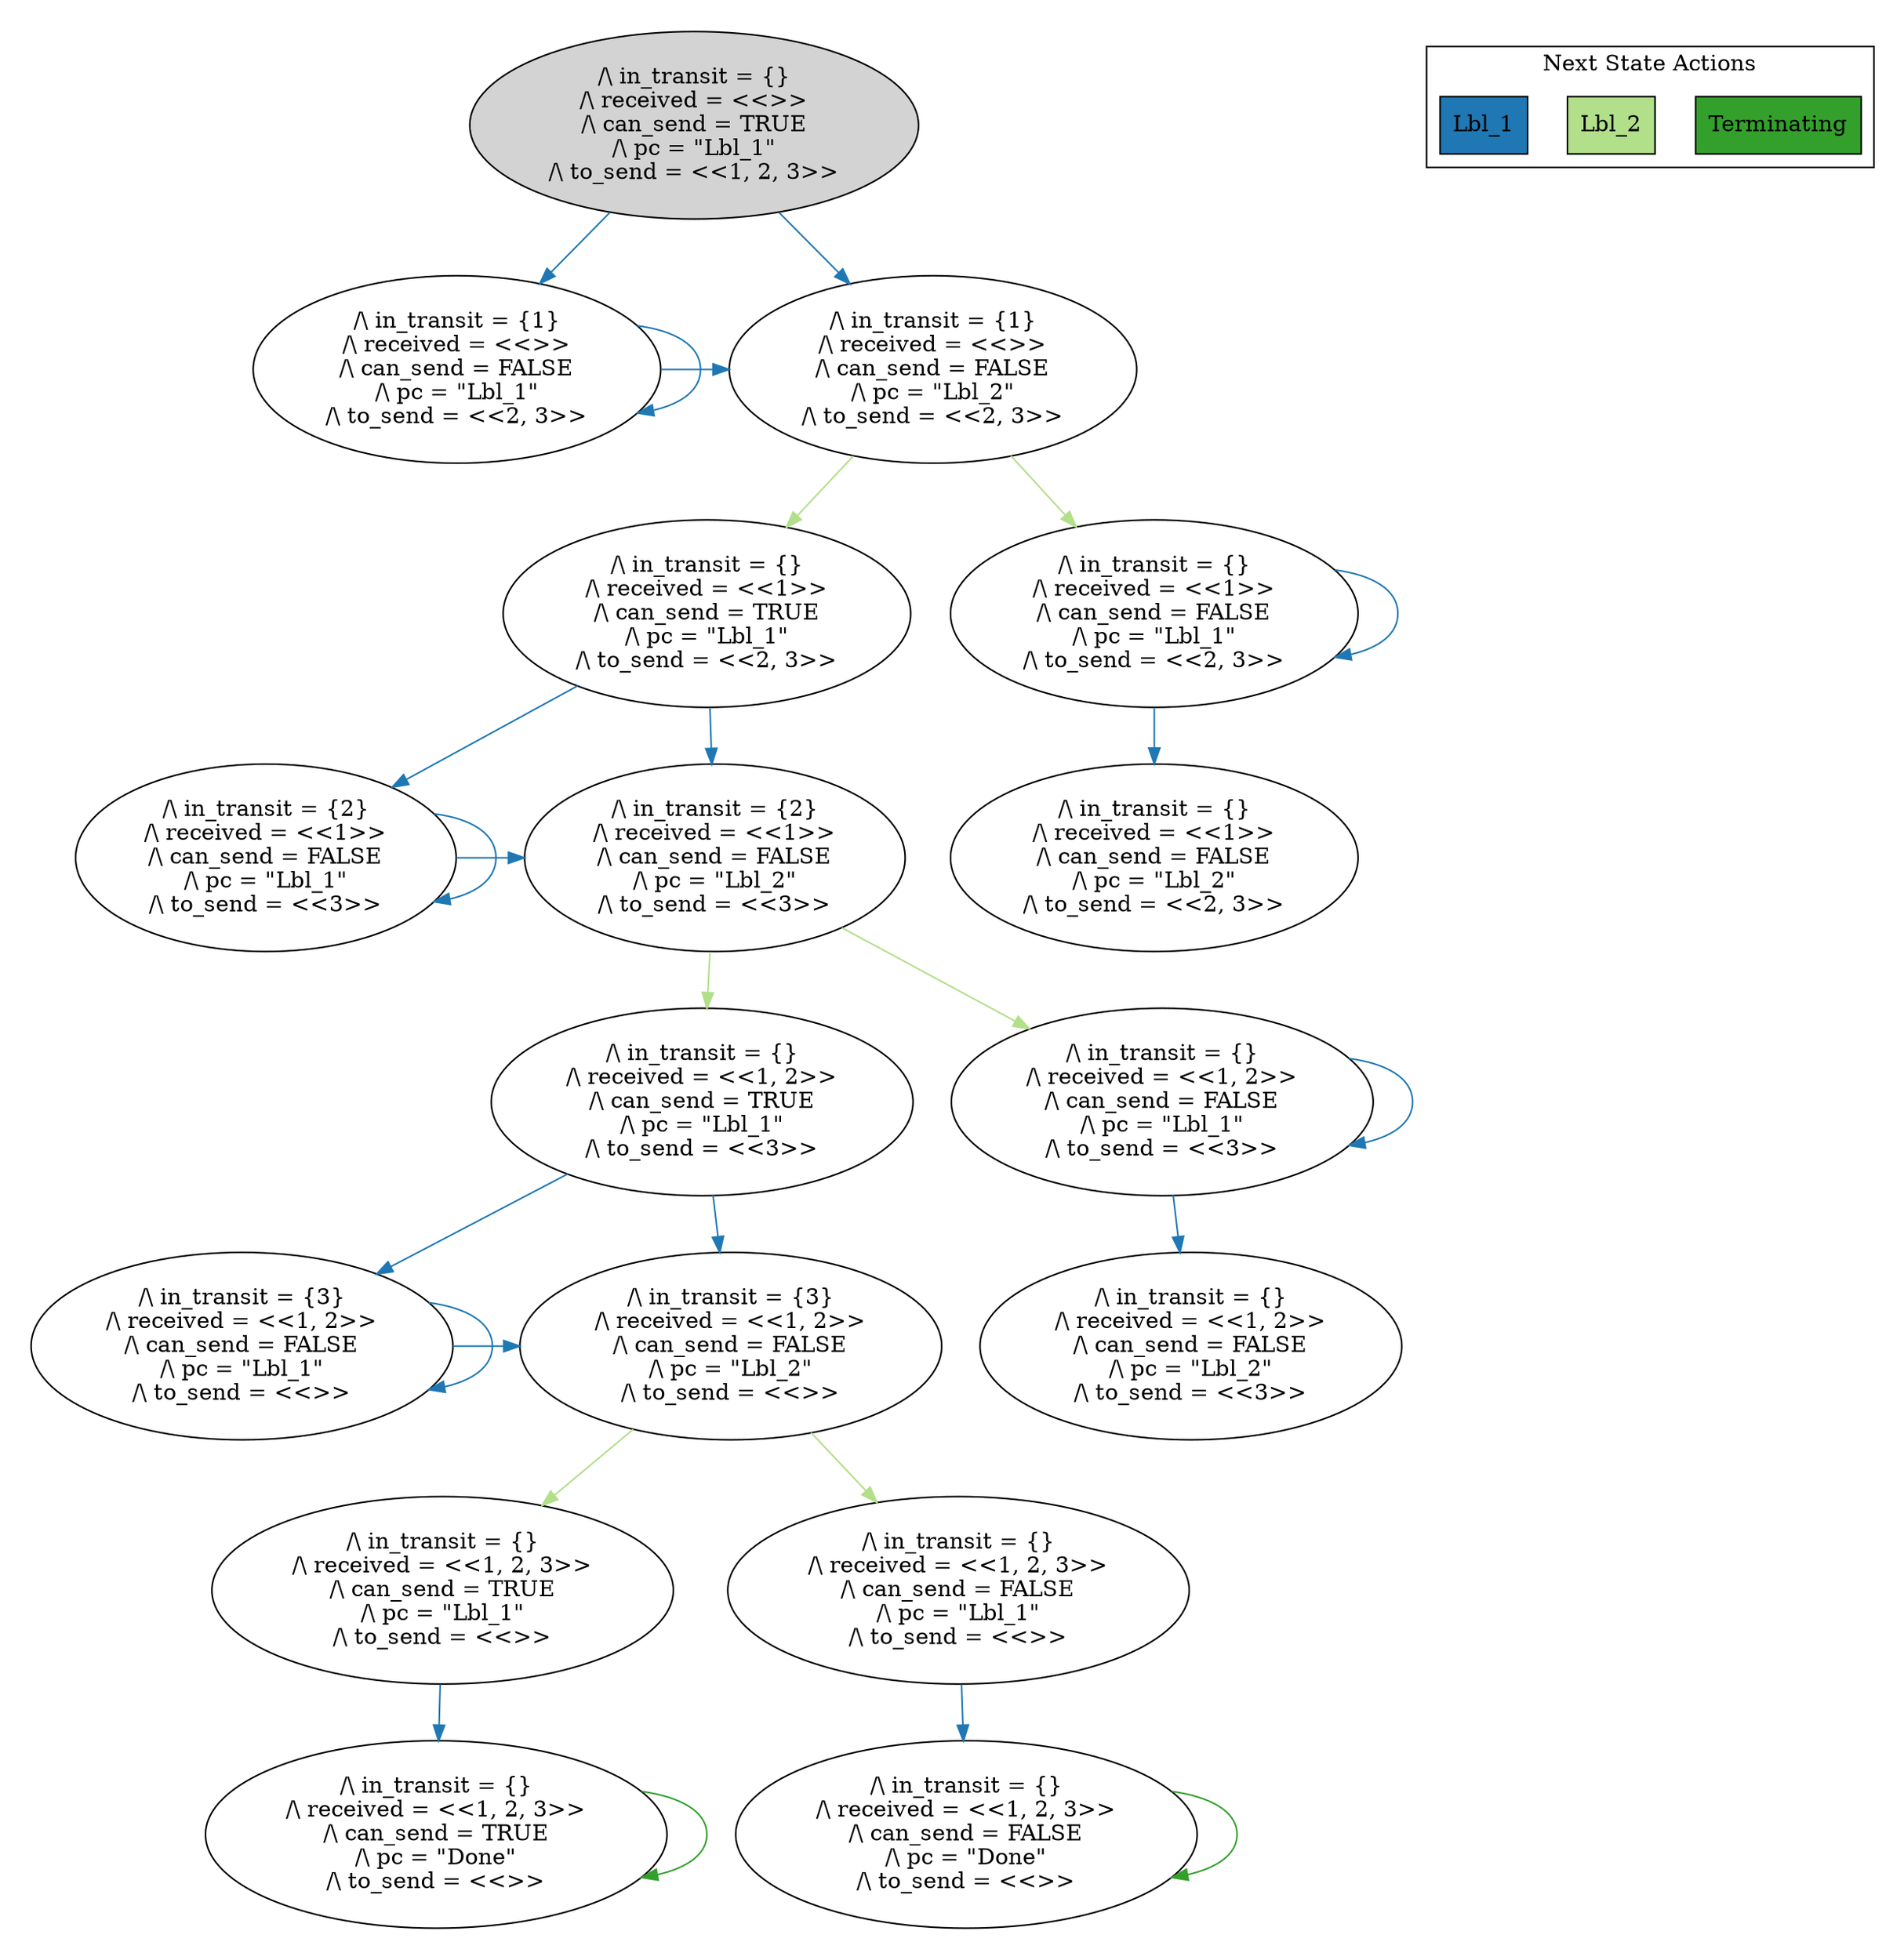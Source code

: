 strict digraph DiskGraph {
edge [colorscheme="paired12"]
nodesep=0.35;
subgraph cluster_graph {
color="white";
-2805785711299352543 [label="/\\ in_transit = {}\n/\\ received = <<>>\n/\\ can_send = TRUE\n/\\ pc = \"Lbl_1\"\n/\\ to_send = <<1, 2, 3>>",style = filled]
-2805785711299352543 -> -629886708215557844 [label="",color="2",fontcolor="2"];
-629886708215557844 [label="/\\ in_transit = {1}\n/\\ received = <<>>\n/\\ can_send = FALSE\n/\\ pc = \"Lbl_2\"\n/\\ to_send = <<2, 3>>"];
-2805785711299352543 -> -7159141229636669022 [label="",color="2",fontcolor="2"];
-7159141229636669022 [label="/\\ in_transit = {1}\n/\\ received = <<>>\n/\\ can_send = FALSE\n/\\ pc = \"Lbl_1\"\n/\\ to_send = <<2, 3>>"];
-629886708215557844 -> 6660682644966409896 [label="",color="3",fontcolor="3"];
6660682644966409896 [label="/\\ in_transit = {}\n/\\ received = <<1>>\n/\\ can_send = TRUE\n/\\ pc = \"Lbl_1\"\n/\\ to_send = <<2, 3>>"];
-629886708215557844 -> -2498578428305174788 [label="",color="3",fontcolor="3"];
-2498578428305174788 [label="/\\ in_transit = {}\n/\\ received = <<1>>\n/\\ can_send = FALSE\n/\\ pc = \"Lbl_1\"\n/\\ to_send = <<2, 3>>"];
-7159141229636669022 -> -629886708215557844 [label="",color="2",fontcolor="2"];
-7159141229636669022 -> -7159141229636669022 [label="",color="2",fontcolor="2"];
6660682644966409896 -> 1465176834039624382 [label="",color="2",fontcolor="2"];
1465176834039624382 [label="/\\ in_transit = {2}\n/\\ received = <<1>>\n/\\ can_send = FALSE\n/\\ pc = \"Lbl_2\"\n/\\ to_send = <<3>>"];
6660682644966409896 -> -1699713584915383259 [label="",color="2",fontcolor="2"];
-1699713584915383259 [label="/\\ in_transit = {2}\n/\\ received = <<1>>\n/\\ can_send = FALSE\n/\\ pc = \"Lbl_1\"\n/\\ to_send = <<3>>"];
-2498578428305174788 -> -5281337307291455886 [label="",color="2",fontcolor="2"];
-5281337307291455886 [label="/\\ in_transit = {}\n/\\ received = <<1>>\n/\\ can_send = FALSE\n/\\ pc = \"Lbl_2\"\n/\\ to_send = <<2, 3>>"];
-2498578428305174788 -> -2498578428305174788 [label="",color="2",fontcolor="2"];
1465176834039624382 -> -3978480220259170145 [label="",color="3",fontcolor="3"];
-3978480220259170145 [label="/\\ in_transit = {}\n/\\ received = <<1, 2>>\n/\\ can_send = TRUE\n/\\ pc = \"Lbl_1\"\n/\\ to_send = <<3>>"];
1465176834039624382 -> 1984988663063530385 [label="",color="3",fontcolor="3"];
1984988663063530385 [label="/\\ in_transit = {}\n/\\ received = <<1, 2>>\n/\\ can_send = FALSE\n/\\ pc = \"Lbl_1\"\n/\\ to_send = <<3>>"];
-1699713584915383259 -> 1465176834039624382 [label="",color="2",fontcolor="2"];
-1699713584915383259 -> -1699713584915383259 [label="",color="2",fontcolor="2"];
-3978480220259170145 -> 7131517861743907142 [label="",color="2",fontcolor="2"];
7131517861743907142 [label="/\\ in_transit = {3}\n/\\ received = <<1, 2>>\n/\\ can_send = FALSE\n/\\ pc = \"Lbl_2\"\n/\\ to_send = <<>>"];
-3978480220259170145 -> 559602871102967788 [label="",color="2",fontcolor="2"];
559602871102967788 [label="/\\ in_transit = {3}\n/\\ received = <<1, 2>>\n/\\ can_send = FALSE\n/\\ pc = \"Lbl_1\"\n/\\ to_send = <<>>"];
1984988663063530385 -> -1751859286558767862 [label="",color="2",fontcolor="2"];
-1751859286558767862 [label="/\\ in_transit = {}\n/\\ received = <<1, 2>>\n/\\ can_send = FALSE\n/\\ pc = \"Lbl_2\"\n/\\ to_send = <<3>>"];
1984988663063530385 -> 1984988663063530385 [label="",color="2",fontcolor="2"];
7131517861743907142 -> -5256666361824115462 [label="",color="3",fontcolor="3"];
-5256666361824115462 [label="/\\ in_transit = {}\n/\\ received = <<1, 2, 3>>\n/\\ can_send = TRUE\n/\\ pc = \"Lbl_1\"\n/\\ to_send = <<>>"];
7131517861743907142 -> -5316558577202307124 [label="",color="3",fontcolor="3"];
-5316558577202307124 [label="/\\ in_transit = {}\n/\\ received = <<1, 2, 3>>\n/\\ can_send = FALSE\n/\\ pc = \"Lbl_1\"\n/\\ to_send = <<>>"];
559602871102967788 -> 7131517861743907142 [label="",color="2",fontcolor="2"];
559602871102967788 -> 559602871102967788 [label="",color="2",fontcolor="2"];
-5256666361824115462 -> -1747326928004122755 [label="",color="2",fontcolor="2"];
-1747326928004122755 [label="/\\ in_transit = {}\n/\\ received = <<1, 2, 3>>\n/\\ can_send = TRUE\n/\\ pc = \"Done\"\n/\\ to_send = <<>>"];
-5316558577202307124 -> -6444828470243908784 [label="",color="2",fontcolor="2"];
-6444828470243908784 [label="/\\ in_transit = {}\n/\\ received = <<1, 2, 3>>\n/\\ can_send = FALSE\n/\\ pc = \"Done\"\n/\\ to_send = <<>>"];
-1747326928004122755 -> -1747326928004122755 [label="",color="4",fontcolor="4"];
-6444828470243908784 -> -6444828470243908784 [label="",color="4",fontcolor="4"];
{rank = same; -2805785711299352543;}
{rank = same; -7159141229636669022;-629886708215557844;}
{rank = same; 6660682644966409896;-2498578428305174788;}
{rank = same; -1699713584915383259;1465176834039624382;}
{rank = same; 1984988663063530385;-3978480220259170145;}
{rank = same; 559602871102967788;7131517861743907142;}
{rank = same; -5316558577202307124;-5256666361824115462;}
{rank = same; -1747326928004122755;-6444828470243908784;}
}
subgraph cluster_legend {graph[style=bold];label = "Next State Actions" style="solid"
node [ labeljust="l",colorscheme="paired12",style=filled,shape=record ]
Terminating [label="Terminating",fillcolor=4]
Lbl_2 [label="Lbl_2",fillcolor=3]
Lbl_1 [label="Lbl_1",fillcolor=2]
}}